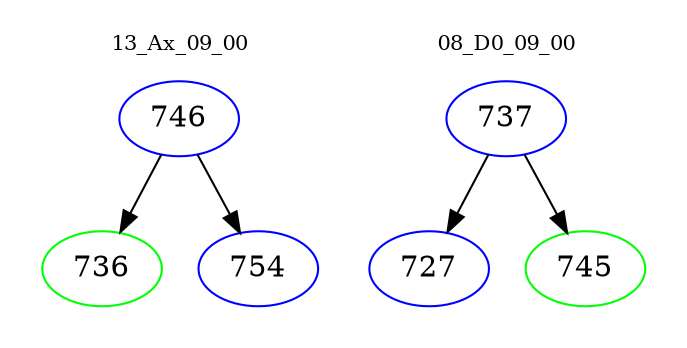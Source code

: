 digraph{
subgraph cluster_0 {
color = white
label = "13_Ax_09_00";
fontsize=10;
T0_746 [label="746", color="blue"]
T0_746 -> T0_736 [color="black"]
T0_736 [label="736", color="green"]
T0_746 -> T0_754 [color="black"]
T0_754 [label="754", color="blue"]
}
subgraph cluster_1 {
color = white
label = "08_D0_09_00";
fontsize=10;
T1_737 [label="737", color="blue"]
T1_737 -> T1_727 [color="black"]
T1_727 [label="727", color="blue"]
T1_737 -> T1_745 [color="black"]
T1_745 [label="745", color="green"]
}
}
